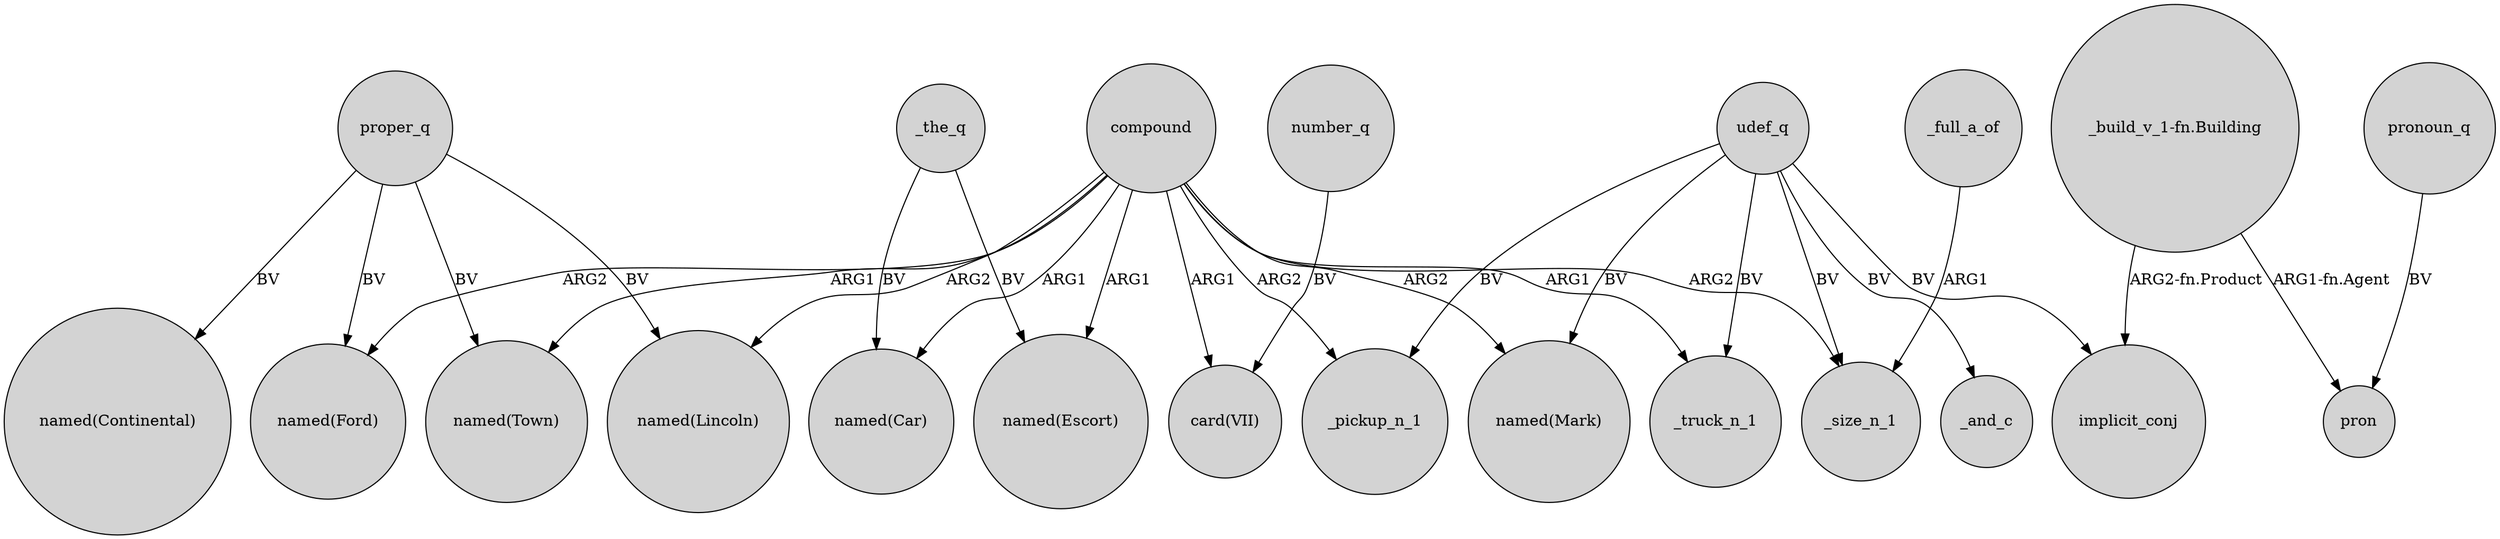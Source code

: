 digraph {
	node [shape=circle style=filled]
	compound -> "named(Lincoln)" [label=ARG2]
	compound -> "named(Car)" [label=ARG1]
	compound -> "card(VII)" [label=ARG1]
	udef_q -> _size_n_1 [label=BV]
	compound -> "named(Mark)" [label=ARG2]
	_the_q -> "named(Escort)" [label=BV]
	compound -> _size_n_1 [label=ARG2]
	number_q -> "card(VII)" [label=BV]
	udef_q -> implicit_conj [label=BV]
	proper_q -> "named(Lincoln)" [label=BV]
	pronoun_q -> pron [label=BV]
	udef_q -> _pickup_n_1 [label=BV]
	compound -> _pickup_n_1 [label=ARG2]
	udef_q -> _truck_n_1 [label=BV]
	compound -> "named(Escort)" [label=ARG1]
	proper_q -> "named(Continental)" [label=BV]
	compound -> "named(Ford)" [label=ARG2]
	compound -> "named(Town)" [label=ARG1]
	proper_q -> "named(Ford)" [label=BV]
	proper_q -> "named(Town)" [label=BV]
	_full_a_of -> _size_n_1 [label=ARG1]
	udef_q -> "named(Mark)" [label=BV]
	"_build_v_1-fn.Building" -> implicit_conj [label="ARG2-fn.Product"]
	udef_q -> _and_c [label=BV]
	"_build_v_1-fn.Building" -> pron [label="ARG1-fn.Agent"]
	compound -> _truck_n_1 [label=ARG1]
	_the_q -> "named(Car)" [label=BV]
}
